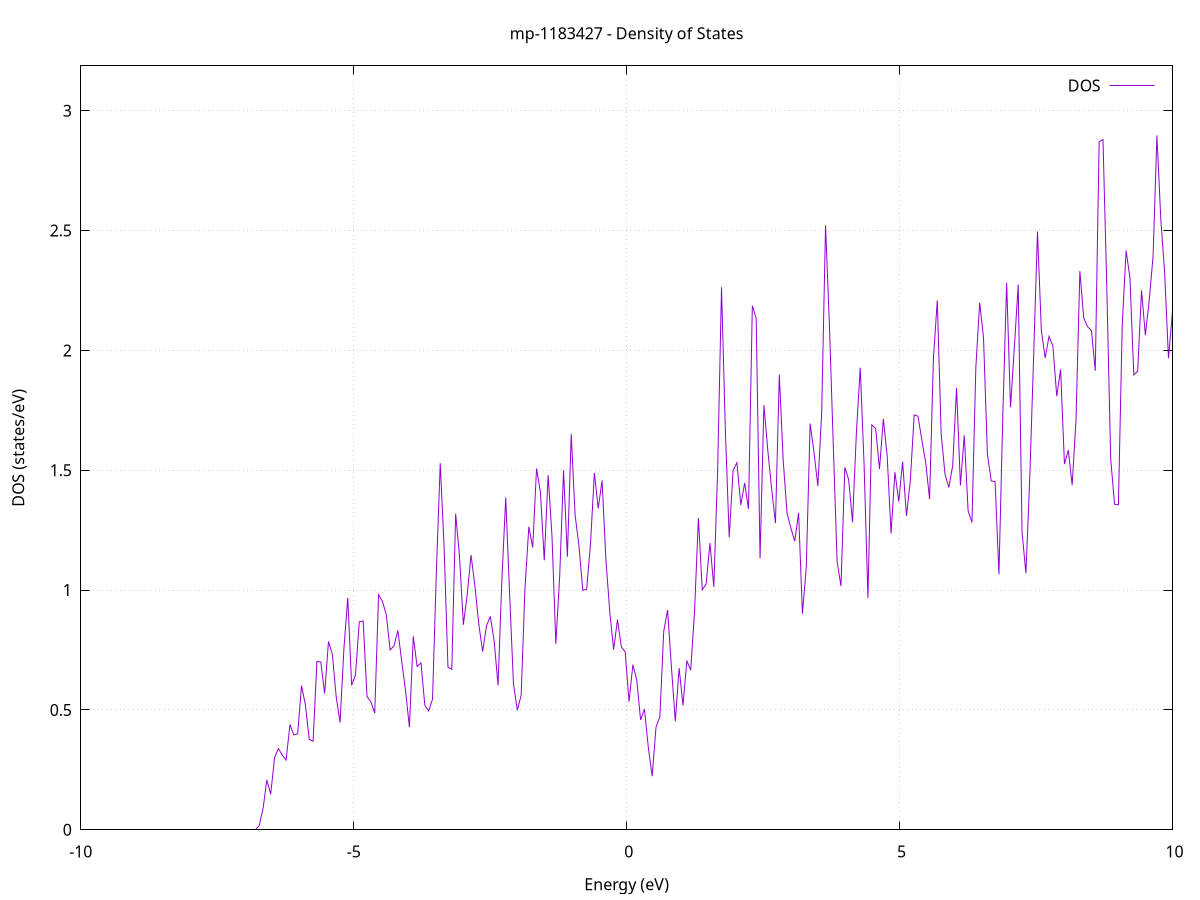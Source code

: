 set title 'mp-1183427 - Density of States'
set xlabel 'Energy (eV)'
set ylabel 'DOS (states/eV)'
set grid
set xrange [-10:10]
set yrange [0:3.187]
set xzeroaxis lt -1
set terminal png size 800,600
set output 'mp-1183427_dos_gnuplot.png'
plot '-' using 1:2 with lines title 'DOS'
-102.170900 0.000000
-102.100300 0.000000
-102.029700 0.000000
-101.959100 0.000000
-101.888500 0.000000
-101.817900 0.000000
-101.747300 0.000000
-101.676800 0.000000
-101.606200 0.000000
-101.535600 0.000000
-101.465000 0.000000
-101.394400 0.000000
-101.323800 0.000000
-101.253200 0.000000
-101.182600 0.000000
-101.112000 0.000000
-101.041400 0.000000
-100.970800 0.000000
-100.900300 0.000000
-100.829700 0.000000
-100.759100 0.000000
-100.688500 0.000000
-100.617900 0.000000
-100.547300 0.000000
-100.476700 0.000000
-100.406100 0.000000
-100.335500 0.000000
-100.264900 0.000000
-100.194400 0.000000
-100.123800 0.000000
-100.053200 0.000000
-99.982600 0.000000
-99.912000 0.000000
-99.841400 0.000000
-99.770800 0.000000
-99.700200 0.000000
-99.629600 0.000000
-99.559000 0.000000
-99.488500 0.000000
-99.417900 0.000000
-99.347300 0.000000
-99.276700 0.000000
-99.206100 0.000000
-99.135500 0.000000
-99.064900 0.000000
-98.994300 0.000000
-98.923700 0.000000
-98.853100 0.000000
-98.782500 0.000000
-98.712000 0.000000
-98.641400 0.000000
-98.570800 0.000000
-98.500200 0.000000
-98.429600 0.000000
-98.359000 0.000000
-98.288400 0.000000
-98.217800 0.000000
-98.147200 0.000000
-98.076600 0.000000
-98.006100 0.000000
-97.935500 0.000000
-97.864900 0.000000
-97.794300 0.000000
-97.723700 0.000000
-97.653100 0.000000
-97.582500 0.000000
-97.511900 0.000000
-97.441300 0.000000
-97.370700 0.000000
-97.300200 0.000000
-97.229600 0.000000
-97.159000 0.000000
-97.088400 0.000000
-97.017800 0.000000
-96.947200 0.000000
-96.876600 0.000000
-96.806000 0.000000
-96.735400 0.000000
-96.664800 0.000000
-96.594200 0.000000
-96.523700 0.000000
-96.453100 0.000000
-96.382500 0.000000
-96.311900 0.000000
-96.241300 0.000000
-96.170700 0.000000
-96.100100 0.000000
-96.029500 0.000000
-95.958900 0.000000
-95.888300 0.001900
-95.817800 0.978700
-95.747200 15.205100
-95.676600 11.728300
-95.606000 0.418000
-95.535400 0.000400
-95.464800 0.000000
-95.394200 0.000000
-95.323600 0.000000
-95.253000 0.000000
-95.182400 0.000000
-95.111900 0.000000
-95.041300 0.000000
-94.970700 0.000000
-94.900100 0.000000
-94.829500 0.000000
-94.758900 0.000000
-94.688300 0.000000
-94.617700 0.000000
-94.547100 0.000000
-94.476500 0.000000
-94.405900 0.000000
-94.335400 0.000000
-94.264800 0.000000
-94.194200 0.000000
-94.123600 0.000000
-94.053000 0.000000
-93.982400 0.000000
-93.911800 0.000000
-93.841200 0.000000
-93.770600 0.000000
-93.700000 0.000000
-93.629500 0.000000
-93.558900 0.000000
-93.488300 0.000000
-93.417700 0.000000
-93.347100 0.000000
-93.276500 0.000000
-93.205900 0.000000
-93.135300 0.000000
-93.064700 0.000000
-92.994100 0.000000
-92.923600 0.000000
-92.853000 0.000000
-92.782400 0.000000
-92.711800 0.000000
-92.641200 0.000000
-92.570600 0.000000
-92.500000 0.000000
-92.429400 0.000000
-92.358800 0.000000
-92.288200 0.000000
-92.217600 0.000000
-92.147100 0.000000
-92.076500 0.000000
-92.005900 0.000000
-91.935300 0.000000
-91.864700 0.000000
-91.794100 0.000000
-91.723500 0.000000
-91.652900 0.000000
-91.582300 0.000000
-91.511700 0.000000
-91.441200 0.000000
-91.370600 0.000000
-91.300000 0.000000
-91.229400 0.000000
-91.158800 0.000000
-91.088200 0.000000
-91.017600 0.000000
-90.947000 0.000000
-90.876400 0.000000
-90.805800 0.000000
-90.735300 0.000000
-90.664700 0.000000
-90.594100 0.000000
-90.523500 0.000000
-90.452900 0.000000
-90.382300 0.000000
-90.311700 0.000000
-90.241100 0.000000
-90.170500 0.000000
-90.099900 0.000000
-90.029300 0.000000
-89.958800 0.000000
-89.888200 0.000000
-89.817600 0.000000
-89.747000 0.000000
-89.676400 0.000000
-89.605800 0.000000
-89.535200 0.000000
-89.464600 0.000000
-89.394000 0.000000
-89.323400 0.000000
-89.252900 0.000000
-89.182300 0.000000
-89.111700 0.000000
-89.041100 0.000000
-88.970500 0.000000
-88.899900 0.000000
-88.829300 0.000000
-88.758700 0.000000
-88.688100 0.000000
-88.617500 0.000000
-88.547000 0.000000
-88.476400 0.000000
-88.405800 0.000000
-88.335200 0.000000
-88.264600 0.000000
-88.194000 0.000000
-88.123400 0.000000
-88.052800 0.000000
-87.982200 0.000000
-87.911600 0.000000
-87.841000 0.000000
-87.770500 0.000000
-87.699900 0.000000
-87.629300 0.000000
-87.558700 0.000000
-87.488100 0.000000
-87.417500 0.000000
-87.346900 0.000000
-87.276300 0.000000
-87.205700 0.000000
-87.135100 0.000000
-87.064600 0.000000
-86.994000 0.000000
-86.923400 0.000000
-86.852800 0.000000
-86.782200 0.000000
-86.711600 0.000000
-86.641000 0.000000
-86.570400 0.000000
-86.499800 0.000000
-86.429200 0.000000
-86.358700 0.000000
-86.288100 0.000000
-86.217500 0.000000
-86.146900 0.000000
-86.076300 0.000000
-86.005700 0.000000
-85.935100 0.000000
-85.864500 0.000000
-85.793900 0.000000
-85.723300 0.000000
-85.652800 0.000000
-85.582200 0.000000
-85.511600 0.000000
-85.441000 0.000000
-85.370400 0.000000
-85.299800 0.000000
-85.229200 0.000000
-85.158600 0.000000
-85.088000 0.000000
-85.017400 0.000000
-84.946800 0.000000
-84.876300 0.000000
-84.805700 0.000000
-84.735100 0.000000
-84.664500 0.000000
-84.593900 0.000000
-84.523300 0.000000
-84.452700 0.000000
-84.382100 0.000000
-84.311500 0.000000
-84.240900 0.000000
-84.170400 0.000000
-84.099800 0.000000
-84.029200 0.000000
-83.958600 0.000000
-83.888000 0.000000
-83.817400 0.000000
-83.746800 0.000000
-83.676200 0.000000
-83.605600 0.000000
-83.535000 0.000000
-83.464500 0.000000
-83.393900 0.000000
-83.323300 0.000000
-83.252700 0.000000
-83.182100 0.000000
-83.111500 0.000000
-83.040900 0.000000
-82.970300 0.000000
-82.899700 0.000000
-82.829100 0.000000
-82.758500 0.000000
-82.688000 0.000000
-82.617400 0.000000
-82.546800 0.000000
-82.476200 0.000000
-82.405600 0.000000
-82.335000 0.000000
-82.264400 0.000000
-82.193800 0.000000
-82.123200 0.000000
-82.052600 0.000000
-81.982100 0.000000
-81.911500 0.000000
-81.840900 0.000000
-81.770300 0.000000
-81.699700 0.000000
-81.629100 0.000000
-81.558500 0.000000
-81.487900 0.000000
-81.417300 0.000000
-81.346700 0.000000
-81.276200 0.000000
-81.205600 0.000000
-81.135000 0.000000
-81.064400 0.000000
-80.993800 0.000000
-80.923200 0.000000
-80.852600 0.000000
-80.782000 0.000000
-80.711400 0.000000
-80.640800 0.000000
-80.570200 0.000000
-80.499700 0.000000
-80.429100 0.000000
-80.358500 0.000000
-80.287900 0.000000
-80.217300 0.000000
-80.146700 0.000000
-80.076100 0.000000
-80.005500 0.000000
-79.934900 0.000000
-79.864300 0.000000
-79.793800 0.000000
-79.723200 0.000000
-79.652600 0.000000
-79.582000 0.000000
-79.511400 0.000000
-79.440800 0.000000
-79.370200 0.000000
-79.299600 0.000000
-79.229000 0.000000
-79.158400 0.000000
-79.087900 0.000000
-79.017300 0.000000
-78.946700 0.000000
-78.876100 0.000000
-78.805500 0.000000
-78.734900 0.000000
-78.664300 0.000000
-78.593700 0.000000
-78.523100 0.000000
-78.452500 0.000000
-78.381900 0.000000
-78.311400 0.000000
-78.240800 0.000000
-78.170200 0.000000
-78.099600 0.000000
-78.029000 0.000000
-77.958400 0.000000
-77.887800 0.000000
-77.817200 0.000000
-77.746600 0.000000
-77.676000 0.000000
-77.605500 0.000000
-77.534900 0.000000
-77.464300 0.000000
-77.393700 0.000000
-77.323100 0.000000
-77.252500 0.000000
-77.181900 0.000000
-77.111300 0.000000
-77.040700 0.000000
-76.970100 0.000000
-76.899600 0.000000
-76.829000 0.000000
-76.758400 0.000000
-76.687800 0.000000
-76.617200 0.000000
-76.546600 0.000000
-76.476000 0.000000
-76.405400 0.000000
-76.334800 0.000000
-76.264200 0.000000
-76.193600 0.000000
-76.123100 0.000000
-76.052500 0.000000
-75.981900 0.000000
-75.911300 0.000000
-75.840700 0.000000
-75.770100 0.000000
-75.699500 0.000000
-75.628900 0.000000
-75.558300 0.000000
-75.487700 0.000000
-75.417200 0.000000
-75.346600 0.000000
-75.276000 0.000000
-75.205400 0.000000
-75.134800 0.000000
-75.064200 0.000000
-74.993600 0.000000
-74.923000 0.000000
-74.852400 0.000000
-74.781800 0.000000
-74.711300 0.000000
-74.640700 0.000000
-74.570100 0.000000
-74.499500 0.000000
-74.428900 0.000000
-74.358300 0.000000
-74.287700 0.000000
-74.217100 0.000000
-74.146500 0.000000
-74.075900 0.000000
-74.005300 0.000000
-73.934800 0.000000
-73.864200 0.000000
-73.793600 0.000000
-73.723000 0.000000
-73.652400 0.000000
-73.581800 0.000000
-73.511200 0.000000
-73.440600 0.000000
-73.370000 0.000000
-73.299400 0.000000
-73.228900 0.000000
-73.158300 0.000000
-73.087700 0.000000
-73.017100 0.000000
-72.946500 0.000000
-72.875900 0.000000
-72.805300 0.000000
-72.734700 0.000000
-72.664100 0.000000
-72.593500 0.000000
-72.523000 0.000000
-72.452400 0.000000
-72.381800 0.000000
-72.311200 0.000000
-72.240600 0.000000
-72.170000 0.000000
-72.099400 0.000000
-72.028800 0.000000
-71.958200 0.000000
-71.887600 0.000000
-71.817000 0.000000
-71.746500 0.000000
-71.675900 0.000000
-71.605300 0.000000
-71.534700 0.000000
-71.464100 0.000000
-71.393500 0.000000
-71.322900 0.000000
-71.252300 0.000000
-71.181700 0.000000
-71.111100 0.000000
-71.040600 0.000000
-70.970000 0.000000
-70.899400 0.000000
-70.828800 0.000000
-70.758200 0.000000
-70.687600 0.000000
-70.617000 0.000000
-70.546400 0.000000
-70.475800 0.000000
-70.405200 0.000000
-70.334700 0.000000
-70.264100 0.000000
-70.193500 0.000000
-70.122900 0.000000
-70.052300 0.000000
-69.981700 0.000000
-69.911100 0.000000
-69.840500 0.000000
-69.769900 0.000000
-69.699300 0.000000
-69.628700 0.000000
-69.558200 0.000000
-69.487600 0.000000
-69.417000 0.000000
-69.346400 0.000000
-69.275800 0.000000
-69.205200 0.000000
-69.134600 0.000000
-69.064000 0.000000
-68.993400 0.000000
-68.922800 0.000000
-68.852300 0.000000
-68.781700 0.000000
-68.711100 0.000000
-68.640500 0.000000
-68.569900 0.000000
-68.499300 0.000000
-68.428700 0.000000
-68.358100 0.000000
-68.287500 0.000000
-68.216900 0.000000
-68.146400 0.000000
-68.075800 0.000000
-68.005200 0.000000
-67.934600 0.000000
-67.864000 0.000000
-67.793400 0.000000
-67.722800 0.000000
-67.652200 0.000000
-67.581600 0.000000
-67.511000 0.000000
-67.440400 0.000000
-67.369900 0.000000
-67.299300 0.000000
-67.228700 0.000000
-67.158100 0.000000
-67.087500 0.000000
-67.016900 0.000000
-66.946300 0.000000
-66.875700 0.000000
-66.805100 0.000000
-66.734500 0.000000
-66.664000 0.000000
-66.593400 0.000000
-66.522800 0.000000
-66.452200 0.000000
-66.381600 0.000000
-66.311000 0.000000
-66.240400 0.000000
-66.169800 0.000000
-66.099200 0.000000
-66.028600 0.000000
-65.958100 0.000000
-65.887500 0.000000
-65.816900 0.000000
-65.746300 0.000000
-65.675700 0.000000
-65.605100 0.000000
-65.534500 0.000000
-65.463900 0.000000
-65.393300 0.000000
-65.322700 0.000000
-65.252100 0.000000
-65.181600 0.000000
-65.111000 0.000000
-65.040400 0.000000
-64.969800 0.000000
-64.899200 0.000000
-64.828600 0.000000
-64.758000 0.000000
-64.687400 0.000000
-64.616800 0.000000
-64.546200 0.000000
-64.475700 0.000000
-64.405100 0.000000
-64.334500 0.000000
-64.263900 0.000000
-64.193300 0.000000
-64.122700 0.000000
-64.052100 0.000000
-63.981500 0.000000
-63.910900 0.000000
-63.840300 0.000000
-63.769800 0.000000
-63.699200 0.000000
-63.628600 0.000000
-63.558000 0.000000
-63.487400 0.000000
-63.416800 0.000000
-63.346200 0.000000
-63.275600 0.000000
-63.205000 0.000000
-63.134400 0.000000
-63.063800 0.000000
-62.993300 0.000000
-62.922700 0.000000
-62.852100 0.000000
-62.781500 0.000000
-62.710900 0.000000
-62.640300 0.000000
-62.569700 0.000000
-62.499100 0.000000
-62.428500 0.000000
-62.357900 0.000000
-62.287400 0.000000
-62.216800 0.000000
-62.146200 0.000000
-62.075600 0.000000
-62.005000 0.000000
-61.934400 0.000000
-61.863800 0.000000
-61.793200 0.000000
-61.722600 0.000000
-61.652000 0.000000
-61.581500 0.000000
-61.510900 0.000000
-61.440300 0.000000
-61.369700 0.000000
-61.299100 0.000000
-61.228500 0.000000
-61.157900 0.000000
-61.087300 0.000000
-61.016700 0.000000
-60.946100 0.000000
-60.875500 0.000000
-60.805000 0.000000
-60.734400 0.000000
-60.663800 0.000000
-60.593200 0.000000
-60.522600 0.000000
-60.452000 0.000000
-60.381400 0.000000
-60.310800 0.000000
-60.240200 0.000000
-60.169600 0.000000
-60.099100 0.000000
-60.028500 0.000000
-59.957900 0.000000
-59.887300 0.000000
-59.816700 0.000000
-59.746100 0.000000
-59.675500 0.000000
-59.604900 0.000000
-59.534300 0.000000
-59.463700 0.000000
-59.393200 0.000000
-59.322600 0.000000
-59.252000 0.000000
-59.181400 0.000000
-59.110800 0.000000
-59.040200 0.000000
-58.969600 0.000000
-58.899000 0.000000
-58.828400 0.000000
-58.757800 0.000000
-58.687200 0.000000
-58.616700 0.000000
-58.546100 0.000000
-58.475500 0.000000
-58.404900 0.000000
-58.334300 0.000000
-58.263700 0.000000
-58.193100 0.000000
-58.122500 0.000000
-58.051900 0.000000
-57.981300 0.000000
-57.910800 0.000000
-57.840200 0.000000
-57.769600 0.000000
-57.699000 0.000000
-57.628400 0.000000
-57.557800 0.000000
-57.487200 0.000000
-57.416600 0.000000
-57.346000 0.000000
-57.275400 0.000000
-57.204900 0.000000
-57.134300 0.000000
-57.063700 0.000000
-56.993100 0.000000
-56.922500 0.000000
-56.851900 0.000000
-56.781300 0.000000
-56.710700 0.000000
-56.640100 0.000000
-56.569500 0.000000
-56.498900 0.000000
-56.428400 0.000000
-56.357800 0.000000
-56.287200 0.000000
-56.216600 0.000000
-56.146000 0.000000
-56.075400 0.000000
-56.004800 0.000000
-55.934200 0.000000
-55.863600 0.000000
-55.793000 0.000000
-55.722500 0.000000
-55.651900 0.000000
-55.581300 0.000000
-55.510700 0.000000
-55.440100 0.000000
-55.369500 0.000000
-55.298900 0.000000
-55.228300 0.000000
-55.157700 0.000000
-55.087100 0.000000
-55.016600 0.000000
-54.946000 0.000000
-54.875400 0.000000
-54.804800 0.000000
-54.734200 0.000000
-54.663600 0.000000
-54.593000 0.000000
-54.522400 0.000000
-54.451800 0.000000
-54.381200 0.000000
-54.310600 0.000000
-54.240100 0.000000
-54.169500 0.000000
-54.098900 0.000000
-54.028300 0.000000
-53.957700 0.000000
-53.887100 0.000000
-53.816500 0.000000
-53.745900 0.000000
-53.675300 0.000000
-53.604700 0.000000
-53.534200 0.000000
-53.463600 0.000000
-53.393000 0.000000
-53.322400 0.000000
-53.251800 0.000000
-53.181200 0.000000
-53.110600 0.000000
-53.040000 0.000000
-52.969400 0.000000
-52.898800 0.000000
-52.828300 0.000000
-52.757700 0.000000
-52.687100 0.000000
-52.616500 0.000000
-52.545900 0.000000
-52.475300 0.000000
-52.404700 0.000000
-52.334100 0.000000
-52.263500 0.000000
-52.192900 0.000000
-52.122300 0.000000
-52.051800 0.000000
-51.981200 0.000000
-51.910600 0.000000
-51.840000 0.000000
-51.769400 0.000000
-51.698800 0.000000
-51.628200 0.000000
-51.557600 0.000000
-51.487000 0.000000
-51.416400 0.000000
-51.345900 0.000000
-51.275300 0.000000
-51.204700 0.000000
-51.134100 0.000000
-51.063500 0.000000
-50.992900 0.000000
-50.922300 0.000000
-50.851700 0.000000
-50.781100 0.000000
-50.710500 0.000000
-50.640000 0.000000
-50.569400 0.000000
-50.498800 0.000000
-50.428200 0.000000
-50.357600 0.000000
-50.287000 0.000000
-50.216400 0.000000
-50.145800 0.000000
-50.075200 0.000000
-50.004600 0.000000
-49.934000 0.000000
-49.863500 0.000000
-49.792900 0.000000
-49.722300 0.000000
-49.651700 0.000000
-49.581100 0.000000
-49.510500 0.000000
-49.439900 0.000000
-49.369300 0.000000
-49.298700 0.000000
-49.228100 0.000000
-49.157600 0.000000
-49.087000 0.000000
-49.016400 0.000000
-48.945800 0.000000
-48.875200 0.000000
-48.804600 0.000000
-48.734000 0.000000
-48.663400 0.000000
-48.592800 0.000000
-48.522200 0.000000
-48.451700 0.000000
-48.381100 0.000000
-48.310500 0.000000
-48.239900 0.000000
-48.169300 0.000000
-48.098700 0.000000
-48.028100 0.000000
-47.957500 0.000000
-47.886900 0.000000
-47.816300 0.000000
-47.745700 0.000000
-47.675200 0.000000
-47.604600 0.000000
-47.534000 0.000000
-47.463400 0.000000
-47.392800 0.000000
-47.322200 0.000000
-47.251600 0.000000
-47.181000 0.000000
-47.110400 0.000000
-47.039800 0.000000
-46.969300 0.000000
-46.898700 0.000000
-46.828100 0.000000
-46.757500 0.000000
-46.686900 0.000000
-46.616300 0.000000
-46.545700 0.000000
-46.475100 0.000000
-46.404500 0.000000
-46.333900 0.000000
-46.263400 0.000000
-46.192800 0.000000
-46.122200 0.000000
-46.051600 0.000000
-45.981000 0.000000
-45.910400 0.000000
-45.839800 0.000000
-45.769200 0.000000
-45.698600 0.000000
-45.628000 0.000000
-45.557400 0.000000
-45.486900 0.000000
-45.416300 0.000000
-45.345700 0.000000
-45.275100 0.000000
-45.204500 0.000000
-45.133900 0.000000
-45.063300 0.000000
-44.992700 0.000000
-44.922100 0.000000
-44.851500 0.000000
-44.781000 0.000000
-44.710400 0.000000
-44.639800 0.000000
-44.569200 0.000000
-44.498600 0.000000
-44.428000 0.000000
-44.357400 0.000000
-44.286800 0.000000
-44.216200 0.000000
-44.145600 0.000000
-44.075100 0.000000
-44.004500 0.000000
-43.933900 0.000000
-43.863300 0.000000
-43.792700 0.000000
-43.722100 0.000000
-43.651500 0.000000
-43.580900 0.000000
-43.510300 0.000000
-43.439700 0.000000
-43.369100 0.000000
-43.298600 0.000000
-43.228000 0.000000
-43.157400 0.000000
-43.086800 0.000000
-43.016200 0.000000
-42.945600 0.000000
-42.875000 0.000000
-42.804400 0.000000
-42.733800 0.000000
-42.663200 0.000000
-42.592700 0.000000
-42.522100 0.000000
-42.451500 0.000000
-42.380900 0.000000
-42.310300 0.000000
-42.239700 0.000000
-42.169100 0.000000
-42.098500 0.000000
-42.027900 0.000000
-41.957300 0.000000
-41.886800 0.000000
-41.816200 0.000000
-41.745600 0.000000
-41.675000 0.000000
-41.604400 0.000000
-41.533800 0.000000
-41.463200 0.000000
-41.392600 0.000000
-41.322000 0.000000
-41.251400 0.000000
-41.180900 0.000000
-41.110300 0.000000
-41.039700 0.000000
-40.969100 0.000000
-40.898500 0.000000
-40.827900 0.000000
-40.757300 0.000000
-40.686700 0.000000
-40.616100 0.000000
-40.545500 0.000000
-40.474900 0.000000
-40.404400 0.000000
-40.333800 0.000000
-40.263200 0.000000
-40.192600 0.000000
-40.122000 0.000000
-40.051400 0.000000
-39.980800 0.000000
-39.910200 0.000000
-39.839600 0.000000
-39.769000 0.000000
-39.698500 0.000000
-39.627900 0.000000
-39.557300 0.000000
-39.486700 0.000000
-39.416100 0.000000
-39.345500 0.000000
-39.274900 0.000000
-39.204300 0.000000
-39.133700 0.000000
-39.063100 0.000000
-38.992600 0.000000
-38.922000 0.000000
-38.851400 0.000000
-38.780800 0.000000
-38.710200 0.000000
-38.639600 0.000000
-38.569000 0.000000
-38.498400 0.000000
-38.427800 0.000000
-38.357200 0.000000
-38.286600 0.000000
-38.216100 0.000000
-38.145500 0.000000
-38.074900 0.000000
-38.004300 0.000000
-37.933700 0.000000
-37.863100 0.000000
-37.792500 0.000000
-37.721900 0.000000
-37.651300 0.000000
-37.580700 0.000000
-37.510200 0.000000
-37.439600 0.000000
-37.369000 0.000000
-37.298400 0.000000
-37.227800 0.000000
-37.157200 0.000000
-37.086600 0.000000
-37.016000 0.000000
-36.945400 0.000000
-36.874800 0.000000
-36.804300 0.000000
-36.733700 0.000000
-36.663100 0.000000
-36.592500 0.000000
-36.521900 0.000000
-36.451300 0.000000
-36.380700 0.000000
-36.310100 0.000000
-36.239500 0.000000
-36.168900 0.000000
-36.098300 0.000000
-36.027800 0.000000
-35.957200 0.000000
-35.886600 0.000000
-35.816000 0.000000
-35.745400 0.000000
-35.674800 0.000000
-35.604200 0.000000
-35.533600 0.000000
-35.463000 0.000000
-35.392400 0.000000
-35.321900 0.000000
-35.251300 0.000000
-35.180700 0.000000
-35.110100 0.000000
-35.039500 0.000000
-34.968900 0.000000
-34.898300 0.000000
-34.827700 0.000000
-34.757100 0.000000
-34.686500 0.000000
-34.616000 0.000000
-34.545400 0.000000
-34.474800 0.000000
-34.404200 0.000000
-34.333600 0.000000
-34.263000 0.000000
-34.192400 0.000000
-34.121800 0.000000
-34.051200 0.000000
-33.980600 0.000000
-33.910000 0.000000
-33.839500 0.000000
-33.768900 0.000000
-33.698300 0.000000
-33.627700 0.000000
-33.557100 0.000000
-33.486500 0.000000
-33.415900 0.000000
-33.345300 0.000000
-33.274700 0.000000
-33.204100 0.000000
-33.133600 0.000000
-33.063000 0.000000
-32.992400 0.000000
-32.921800 0.000000
-32.851200 0.000000
-32.780600 0.000000
-32.710000 0.000000
-32.639400 0.000000
-32.568800 0.000000
-32.498200 0.000000
-32.427700 0.000000
-32.357100 0.000000
-32.286500 0.000000
-32.215900 0.000000
-32.145300 0.000000
-32.074700 0.000000
-32.004100 0.000000
-31.933500 0.000000
-31.862900 0.000000
-31.792300 0.000000
-31.721700 0.000000
-31.651200 0.000000
-31.580600 0.000000
-31.510000 0.000000
-31.439400 0.000000
-31.368800 0.000000
-31.298200 0.000000
-31.227600 0.000000
-31.157000 0.000000
-31.086400 0.000000
-31.015800 0.000000
-30.945300 0.000000
-30.874700 0.000000
-30.804100 0.000000
-30.733500 0.000000
-30.662900 0.000000
-30.592300 0.000000
-30.521700 0.000000
-30.451100 0.000000
-30.380500 0.000000
-30.309900 0.000000
-30.239400 0.000000
-30.168800 0.000000
-30.098200 0.000000
-30.027600 0.000000
-29.957000 0.000000
-29.886400 0.000000
-29.815800 0.000000
-29.745200 0.000000
-29.674600 0.000000
-29.604000 0.000000
-29.533400 0.000000
-29.462900 0.000000
-29.392300 0.000000
-29.321700 0.000000
-29.251100 0.000000
-29.180500 0.000000
-29.109900 0.000000
-29.039300 0.000000
-28.968700 0.000000
-28.898100 0.000000
-28.827500 0.000000
-28.757000 0.000000
-28.686400 0.000000
-28.615800 0.000000
-28.545200 0.000000
-28.474600 0.000000
-28.404000 0.000000
-28.333400 0.000000
-28.262800 0.000000
-28.192200 0.000000
-28.121600 0.000000
-28.051100 0.000000
-27.980500 0.000000
-27.909900 0.000000
-27.839300 0.000000
-27.768700 0.000000
-27.698100 0.000000
-27.627500 0.000000
-27.556900 0.000000
-27.486300 0.000000
-27.415700 0.000000
-27.345100 0.000000
-27.274600 0.000000
-27.204000 0.000000
-27.133400 0.000000
-27.062800 0.000000
-26.992200 0.000000
-26.921600 0.000000
-26.851000 0.000000
-26.780400 0.000000
-26.709800 0.000000
-26.639200 0.000000
-26.568700 0.000000
-26.498100 0.000000
-26.427500 0.000000
-26.356900 0.000000
-26.286300 0.000000
-26.215700 0.000000
-26.145100 0.000000
-26.074500 0.000000
-26.003900 0.000000
-25.933300 0.000000
-25.862800 0.000000
-25.792200 0.000000
-25.721600 0.000000
-25.651000 0.000000
-25.580400 0.000000
-25.509800 0.000000
-25.439200 0.000000
-25.368600 0.000000
-25.298000 0.000000
-25.227400 0.000000
-25.156800 0.000000
-25.086300 0.000000
-25.015700 0.000000
-24.945100 0.000000
-24.874500 0.000000
-24.803900 0.000000
-24.733300 0.000000
-24.662700 0.000000
-24.592100 0.000000
-24.521500 0.000000
-24.450900 0.000000
-24.380400 0.000000
-24.309800 0.000000
-24.239200 0.000000
-24.168600 0.000000
-24.098000 0.000000
-24.027400 0.000000
-23.956800 0.000000
-23.886200 0.000000
-23.815600 0.000000
-23.745000 0.000000
-23.674500 0.000000
-23.603900 0.000000
-23.533300 0.000000
-23.462700 0.000000
-23.392100 0.000000
-23.321500 0.000000
-23.250900 0.000000
-23.180300 0.000000
-23.109700 0.000000
-23.039100 0.000000
-22.968500 0.000000
-22.898000 0.000000
-22.827400 0.000000
-22.756800 0.000000
-22.686200 0.000000
-22.615600 0.000000
-22.545000 0.000000
-22.474400 0.000000
-22.403800 0.000000
-22.333200 0.000000
-22.262600 0.000000
-22.192100 0.000000
-22.121500 0.000000
-22.050900 0.000000
-21.980300 0.000000
-21.909700 0.000000
-21.839100 0.000000
-21.768500 0.000000
-21.697900 0.000000
-21.627300 0.000000
-21.556700 0.000000
-21.486200 0.000000
-21.415600 0.000000
-21.345000 0.000000
-21.274400 0.000000
-21.203800 0.000000
-21.133200 0.000000
-21.062600 0.000000
-20.992000 0.000000
-20.921400 0.000000
-20.850800 0.000000
-20.780200 0.000000
-20.709700 0.000000
-20.639100 0.000000
-20.568500 0.000000
-20.497900 0.000000
-20.427300 0.000000
-20.356700 0.000000
-20.286100 0.000000
-20.215500 0.000000
-20.144900 0.000000
-20.074300 0.000000
-20.003800 0.000000
-19.933200 0.000000
-19.862600 0.000000
-19.792000 0.000000
-19.721400 0.000000
-19.650800 0.000000
-19.580200 0.000000
-19.509600 0.000000
-19.439000 0.000000
-19.368400 0.000000
-19.297900 0.000000
-19.227300 0.000000
-19.156700 0.000000
-19.086100 0.000000
-19.015500 0.000000
-18.944900 0.000000
-18.874300 0.000000
-18.803700 0.000000
-18.733100 0.000000
-18.662500 0.000000
-18.591900 0.000000
-18.521400 0.000000
-18.450800 0.000000
-18.380200 0.000000
-18.309600 0.000000
-18.239000 0.000000
-18.168400 0.000000
-18.097800 0.000000
-18.027200 0.002200
-17.956600 0.573000
-17.886000 13.385500
-17.815500 80.387200
-17.744900 132.651400
-17.674300 99.897500
-17.603700 86.852600
-17.533100 11.163700
-17.462500 0.074300
-17.391900 0.000000
-17.321300 0.000000
-17.250700 0.000000
-17.180100 0.000000
-17.109600 0.000000
-17.039000 0.000000
-16.968400 0.000000
-16.897800 0.000000
-16.827200 0.000000
-16.756600 0.000000
-16.686000 0.000000
-16.615400 0.000000
-16.544800 0.000000
-16.474200 0.000000
-16.403600 0.000000
-16.333100 0.000000
-16.262500 0.000000
-16.191900 0.000000
-16.121300 0.000000
-16.050700 0.000000
-15.980100 0.000000
-15.909500 0.000000
-15.838900 0.000000
-15.768300 0.000000
-15.697700 0.000000
-15.627200 0.000000
-15.556600 0.000000
-15.486000 0.000000
-15.415400 0.000000
-15.344800 0.000000
-15.274200 0.000000
-15.203600 0.000000
-15.133000 0.000000
-15.062400 0.000000
-14.991800 0.000000
-14.921300 0.000000
-14.850700 0.000000
-14.780100 0.000000
-14.709500 0.000000
-14.638900 0.000000
-14.568300 0.000000
-14.497700 0.000000
-14.427100 0.000000
-14.356500 0.000000
-14.285900 0.000000
-14.215300 0.000000
-14.144800 0.000000
-14.074200 0.000000
-14.003600 0.000000
-13.933000 0.000000
-13.862400 0.000000
-13.791800 0.000000
-13.721200 0.000000
-13.650600 0.000000
-13.580000 0.000000
-13.509400 0.000000
-13.438900 0.000000
-13.368300 0.000000
-13.297700 0.000000
-13.227100 0.000000
-13.156500 0.000000
-13.085900 0.000000
-13.015300 0.000000
-12.944700 0.000000
-12.874100 0.000000
-12.803500 0.000000
-12.733000 0.000000
-12.662400 0.000000
-12.591800 0.000000
-12.521200 0.000000
-12.450600 0.000000
-12.380000 0.000000
-12.309400 0.000000
-12.238800 0.000000
-12.168200 0.000000
-12.097600 0.000000
-12.027000 0.000000
-11.956500 0.000000
-11.885900 0.000000
-11.815300 0.000000
-11.744700 0.000000
-11.674100 0.000000
-11.603500 0.000000
-11.532900 0.000000
-11.462300 0.000000
-11.391700 0.000000
-11.321100 0.000000
-11.250600 0.000000
-11.180000 0.000000
-11.109400 0.000000
-11.038800 0.000000
-10.968200 0.000000
-10.897600 0.000000
-10.827000 0.000000
-10.756400 0.000000
-10.685800 0.000000
-10.615200 0.000000
-10.544700 0.000000
-10.474100 0.000000
-10.403500 0.000000
-10.332900 0.000000
-10.262300 0.000000
-10.191700 0.000000
-10.121100 0.000000
-10.050500 0.000000
-9.979900 0.000000
-9.909300 0.000000
-9.838700 0.000000
-9.768200 0.000000
-9.697600 0.000000
-9.627000 0.000000
-9.556400 0.000000
-9.485800 0.000000
-9.415200 0.000000
-9.344600 0.000000
-9.274000 0.000000
-9.203400 0.000000
-9.132800 0.000000
-9.062300 0.000000
-8.991700 0.000000
-8.921100 0.000000
-8.850500 0.000000
-8.779900 0.000000
-8.709300 0.000000
-8.638700 0.000000
-8.568100 0.000000
-8.497500 0.000000
-8.426900 0.000000
-8.356400 0.000000
-8.285800 0.000000
-8.215200 0.000000
-8.144600 0.000000
-8.074000 0.000000
-8.003400 0.000000
-7.932800 0.000000
-7.862200 0.000000
-7.791600 0.000000
-7.721000 0.000000
-7.650400 0.000000
-7.579900 0.000000
-7.509300 0.000000
-7.438700 0.000000
-7.368100 0.000000
-7.297500 0.000000
-7.226900 0.000000
-7.156300 0.000000
-7.085700 0.000000
-7.015100 0.000000
-6.944500 0.000000
-6.874000 0.000000
-6.803400 0.000500
-6.732800 0.016700
-6.662200 0.086400
-6.591600 0.208100
-6.521000 0.148500
-6.450400 0.300900
-6.379800 0.338900
-6.309200 0.311700
-6.238600 0.291100
-6.168100 0.438900
-6.097500 0.395800
-6.026900 0.400800
-5.956300 0.601400
-5.885700 0.521600
-5.815100 0.377900
-5.744500 0.369000
-5.673900 0.702300
-5.603300 0.699800
-5.532700 0.568600
-5.462100 0.785600
-5.391600 0.732700
-5.321000 0.554800
-5.250400 0.447400
-5.179800 0.754200
-5.109200 0.967900
-5.038600 0.603100
-4.968000 0.645600
-4.897400 0.867900
-4.826800 0.870900
-4.756200 0.555200
-4.685700 0.534300
-4.615100 0.486300
-4.544500 0.980800
-4.473900 0.952700
-4.403300 0.897500
-4.332700 0.750300
-4.262100 0.766800
-4.191500 0.831500
-4.120900 0.703600
-4.050300 0.580700
-3.979800 0.427600
-3.909200 0.807300
-3.838600 0.681200
-3.768000 0.696300
-3.697400 0.519900
-3.626800 0.495400
-3.556200 0.545000
-3.485600 1.078700
-3.415000 1.529600
-3.344400 1.182600
-3.273800 0.678600
-3.203300 0.669400
-3.132700 1.318500
-3.062100 1.142100
-2.991500 0.855300
-2.920900 0.981400
-2.850300 1.146300
-2.779700 1.017000
-2.709100 0.858400
-2.638500 0.743200
-2.567900 0.849900
-2.497400 0.890300
-2.426800 0.786900
-2.356200 0.602600
-2.285600 1.043200
-2.215000 1.386300
-2.144400 0.985700
-2.073800 0.609500
-2.003200 0.499500
-1.932600 0.560400
-1.862000 1.011000
-1.791500 1.264300
-1.720900 1.177900
-1.650300 1.507400
-1.579700 1.408200
-1.509100 1.124200
-1.438500 1.479600
-1.367900 1.225500
-1.297300 0.776000
-1.226700 1.057400
-1.156100 1.499500
-1.085500 1.139100
-1.015000 1.650600
-0.944400 1.313300
-0.873800 1.185000
-0.803200 0.999100
-0.732600 1.003500
-0.662000 1.193200
-0.591400 1.488800
-0.520800 1.340900
-0.450200 1.457400
-0.379600 1.125200
-0.309100 0.909400
-0.238500 0.751400
-0.167900 0.876800
-0.097300 0.763300
-0.026700 0.742400
0.043900 0.534400
0.114500 0.689000
0.185100 0.624900
0.255700 0.458200
0.326300 0.503000
0.396800 0.344400
0.467400 0.223300
0.538000 0.427800
0.608600 0.471900
0.679200 0.827400
0.749800 0.917000
0.820400 0.678700
0.891000 0.453100
0.961600 0.674400
1.032200 0.519000
1.102800 0.705600
1.173300 0.665900
1.243900 0.910800
1.314500 1.300500
1.385100 1.001300
1.455700 1.024700
1.526300 1.196200
1.596900 1.013600
1.667500 1.504100
1.738100 2.263400
1.808700 1.663400
1.879200 1.219500
1.949800 1.500200
2.020400 1.531400
2.091000 1.354600
2.161600 1.447100
2.232200 1.337800
2.302800 2.186200
2.373400 2.133300
2.444000 1.132800
2.514600 1.771600
2.585100 1.585100
2.655700 1.423600
2.726300 1.279500
2.796900 1.899200
2.867500 1.542500
2.938100 1.320600
3.008700 1.259100
3.079300 1.203800
3.149900 1.322200
3.220500 0.901300
3.291000 1.096600
3.361600 1.694600
3.432200 1.574700
3.502800 1.434700
3.573400 1.741000
3.644000 2.521500
3.714600 2.105900
3.785200 1.607500
3.855800 1.119300
3.926400 1.016800
3.997000 1.511700
4.067500 1.461400
4.138100 1.282900
4.208700 1.654400
4.279300 1.927700
4.349900 1.524100
4.420500 0.967400
4.491100 1.689700
4.561700 1.674100
4.632300 1.504700
4.702900 1.714400
4.773400 1.558200
4.844000 1.236700
4.914600 1.492000
4.985200 1.369200
5.055800 1.535600
5.126400 1.309500
5.197000 1.456500
5.267600 1.730900
5.338200 1.725400
5.408800 1.624400
5.479300 1.530700
5.549900 1.379500
5.620500 1.969800
5.691100 2.208500
5.761700 1.652400
5.832300 1.483200
5.902900 1.428200
5.973500 1.519700
6.044100 1.843500
6.114700 1.437000
6.185300 1.646100
6.255800 1.330500
6.326400 1.282200
6.397000 1.927700
6.467600 2.198800
6.538200 2.051800
6.608800 1.567600
6.679400 1.455500
6.750000 1.452400
6.820600 1.065900
6.891200 1.728600
6.961700 2.282000
7.032300 1.762800
7.102900 2.012700
7.173500 2.274800
7.244100 1.240800
7.314700 1.070600
7.385300 1.469900
7.455900 1.974500
7.526500 2.496100
7.597100 2.084100
7.667600 1.968600
7.738200 2.058600
7.808800 2.018100
7.879400 1.809000
7.950000 1.920300
8.020600 1.525700
8.091200 1.583800
8.161800 1.438100
8.232400 1.710900
8.303000 2.330900
8.373600 2.135300
8.444100 2.098900
8.514700 2.082500
8.585300 1.915000
8.655900 2.870000
8.726500 2.879700
8.797100 2.255700
8.867700 1.548000
8.938300 1.358200
9.008900 1.355600
9.079500 2.108300
9.150000 2.416300
9.220600 2.301900
9.291200 1.897400
9.361800 1.912800
9.432400 2.250600
9.503000 2.063200
9.573600 2.208600
9.644200 2.392400
9.714800 2.897100
9.785400 2.548800
9.855900 2.325100
9.926500 1.967200
9.997100 2.154200
10.067700 2.739600
10.138300 2.909300
10.208900 2.290200
10.279500 1.695000
10.350100 2.249200
10.420700 2.240000
10.491300 2.833100
10.561900 2.292000
10.632400 1.471900
10.703000 1.392500
10.773600 2.322400
10.844200 2.308900
10.914800 2.490800
10.985400 3.229100
11.056000 3.223000
11.126600 1.823400
11.197200 2.070800
11.267800 2.463600
11.338300 2.313600
11.408900 2.542300
11.479500 2.941300
11.550100 2.418000
11.620700 1.792700
11.691300 1.787100
11.761900 1.843400
11.832500 2.760200
11.903100 1.703400
11.973700 1.486200
12.044200 1.757000
12.114800 2.533800
12.185400 3.090400
12.256000 2.999000
12.326600 1.453100
12.397200 1.607000
12.467800 1.998100
12.538400 2.285100
12.609000 1.851700
12.679600 1.690500
12.750200 1.847900
12.820700 1.926500
12.891300 1.900400
12.961900 2.843300
13.032500 2.224800
13.103100 1.871500
13.173700 1.572100
13.244300 1.947700
13.314900 1.967000
13.385500 1.236400
13.456100 1.056100
13.526600 1.671700
13.597200 1.735800
13.667800 1.224000
13.738400 1.752300
13.809000 1.776200
13.879600 1.463900
13.950200 1.566600
14.020800 1.573700
14.091400 1.766800
14.162000 1.801800
14.232500 1.585400
14.303100 1.661600
14.373700 1.520900
14.444300 1.896100
14.514900 1.632000
14.585500 1.889200
14.656100 1.913700
14.726700 1.766300
14.797300 1.738400
14.867900 1.370200
14.938500 1.092400
15.009000 1.846200
15.079600 2.539200
15.150200 1.797100
15.220800 1.934400
15.291400 2.483600
15.362000 2.380000
15.432600 2.003400
15.503200 1.844700
15.573800 1.609900
15.644400 0.956700
15.714900 1.310100
15.785500 1.696700
15.856100 2.106000
15.926700 1.632800
15.997300 2.051100
16.067900 2.024900
16.138500 2.023600
16.209100 1.997100
16.279700 1.877400
16.350300 1.925700
16.420800 1.308800
16.491400 1.714100
16.562000 1.740300
16.632600 1.666400
16.703200 1.503100
16.773800 1.264300
16.844400 1.456700
16.915000 1.868700
16.985600 1.563500
17.056200 1.574300
17.126800 2.017300
17.197300 1.342500
17.267900 1.587800
17.338500 2.229500
17.409100 2.324100
17.479700 1.567900
17.550300 1.654100
17.620900 1.374800
17.691500 1.597400
17.762100 2.008700
17.832700 2.038800
17.903200 1.835300
17.973800 1.641700
18.044400 1.223700
18.115000 2.079900
18.185600 1.786700
18.256200 1.797300
18.326800 2.369800
18.397400 2.351700
18.468000 2.591600
18.538600 2.780000
18.609100 2.252200
18.679700 2.348100
18.750300 2.221500
18.820900 1.929500
18.891500 2.098600
18.962100 2.514700
19.032700 2.341600
19.103300 2.701400
19.173900 2.555800
19.244500 2.848900
19.315100 2.825300
19.385600 2.490400
19.456200 2.618500
19.526800 3.517100
19.597400 3.086600
19.668000 2.990600
19.738600 2.094800
19.809200 2.486600
19.879800 2.069600
19.950400 1.770900
20.021000 2.583700
20.091500 2.895500
20.162100 2.259000
20.232700 1.876700
20.303300 1.645100
20.373900 1.966500
20.444500 2.865100
20.515100 2.583400
20.585700 2.348000
20.656300 2.669700
20.726900 1.928300
20.797400 2.260000
20.868000 2.399000
20.938600 2.404700
21.009200 2.058800
21.079800 2.204000
21.150400 2.202300
21.221000 1.652800
21.291600 1.165000
21.362200 1.349800
21.432800 1.581400
21.503400 1.597500
21.573900 1.721900
21.644500 1.840800
21.715100 2.242200
21.785700 1.817000
21.856300 1.718800
21.926900 2.302600
21.997500 2.555000
22.068100 2.669300
22.138700 2.618700
22.209300 2.730100
22.279800 3.291300
22.350400 1.993600
22.421000 1.344800
22.491600 1.448200
22.562200 1.886200
22.632800 2.597100
22.703400 3.167000
22.774000 2.688300
22.844600 1.734600
22.915200 2.608700
22.985700 2.950400
23.056300 2.852000
23.126900 2.227100
23.197500 3.521600
23.268100 3.473900
23.338700 2.502900
23.409300 2.580400
23.479900 2.462300
23.550500 2.542800
23.621100 2.724600
23.691700 3.236600
23.762200 2.864300
23.832800 2.249600
23.903400 2.025100
23.974000 2.009800
24.044600 3.105900
24.115200 2.991800
24.185800 2.249700
24.256400 2.372600
24.327000 2.620500
24.397600 2.591500
24.468100 2.096100
24.538700 2.269200
24.609300 3.054900
24.679900 2.677900
24.750500 2.716100
24.821100 2.382000
24.891700 2.036900
24.962300 2.775900
25.032900 1.622600
25.103500 2.061700
25.174000 2.958400
25.244600 3.349700
25.315200 2.244900
25.385800 2.195000
25.456400 2.057700
25.527000 2.504000
25.597600 3.227900
25.668200 2.949200
25.738800 2.568000
25.809400 1.557800
25.880000 2.236600
25.950500 2.176600
26.021100 2.491400
26.091700 3.313200
26.162300 2.653200
26.232900 2.084900
26.303500 2.598100
26.374100 2.675400
26.444700 3.506500
26.515300 3.341200
26.585900 2.388900
26.656400 2.992600
26.727000 3.171500
26.797600 3.379700
26.868200 2.496000
26.938800 2.142100
27.009400 2.364900
27.080000 2.480700
27.150600 3.333100
27.221200 3.466100
27.291800 2.567000
27.362300 2.723900
27.432900 2.119500
27.503500 2.639400
27.574100 3.092000
27.644700 2.969400
27.715300 2.823400
27.785900 3.006200
27.856500 2.854100
27.927100 3.180700
27.997700 2.567900
28.068300 2.516600
28.138800 2.606100
28.209400 2.522000
28.280000 1.161600
28.350600 1.366100
28.421200 1.908100
28.491800 2.344800
28.562400 1.460400
28.633000 1.357800
28.703600 1.413600
28.774200 1.469200
28.844700 1.361500
28.915300 0.914200
28.985900 0.892100
29.056500 1.381900
29.127100 1.558200
29.197700 0.691200
29.268300 0.686700
29.338900 1.046800
29.409500 1.149900
29.480100 0.641200
29.550600 0.341400
29.621200 0.637700
29.691800 0.315000
29.762400 0.466800
29.833000 0.916700
29.903600 0.506600
29.974200 0.205400
30.044800 0.160500
30.115400 0.293900
30.186000 0.605800
30.256600 0.417200
30.327100 0.411400
30.397700 0.518800
30.468300 0.315700
30.538900 0.037200
30.609500 0.199800
30.680100 0.383200
30.750700 0.404200
30.821300 0.076100
30.891900 0.102200
30.962500 0.198500
31.033000 0.303700
31.103600 0.186900
31.174200 0.083700
31.244800 0.008300
31.315400 0.066300
31.386000 0.093000
31.456600 0.162900
31.527200 0.140900
31.597800 0.056300
31.668400 0.038500
31.738900 0.144200
31.809500 0.114700
31.880100 0.031300
31.950700 0.001000
32.021300 0.000100
32.091900 0.007600
32.162500 0.021800
32.233100 0.003300
32.303700 0.000000
32.374300 0.000000
32.444900 0.000000
32.515400 0.000500
32.586000 0.013600
32.656600 0.017600
32.727200 0.001100
32.797800 0.000000
32.868400 0.000000
32.939000 0.000000
33.009600 0.000000
33.080200 0.000000
33.150800 0.000000
33.221300 0.000000
33.291900 0.000000
33.362500 0.000000
33.433100 0.000000
33.503700 0.000000
33.574300 0.000000
33.644900 0.000000
33.715500 0.000000
33.786100 0.000000
33.856700 0.000000
33.927200 0.000000
33.997800 0.000000
34.068400 0.000000
34.139000 0.000000
34.209600 0.000000
34.280200 0.000000
34.350800 0.000000
34.421400 0.000000
34.492000 0.000000
34.562600 0.000000
34.633200 0.000000
34.703700 0.000000
34.774300 0.000000
34.844900 0.000000
34.915500 0.000000
34.986100 0.000000
35.056700 0.000000
35.127300 0.000000
35.197900 0.000000
35.268500 0.000000
35.339100 0.000000
35.409600 0.000000
35.480200 0.000000
35.550800 0.000000
35.621400 0.000000
35.692000 0.000000
35.762600 0.000000
35.833200 0.000000
35.903800 0.000000
35.974400 0.000000
36.045000 0.000000
36.115500 0.000000
36.186100 0.000000
36.256700 0.000000
36.327300 0.000000
36.397900 0.000000
36.468500 0.000000
36.539100 0.000000
36.609700 0.000000
36.680300 0.000000
36.750900 0.000000
36.821500 0.000000
36.892000 0.000000
36.962600 0.000000
37.033200 0.000000
37.103800 0.000000
37.174400 0.000000
37.245000 0.000000
37.315600 0.000000
37.386200 0.000000
37.456800 0.000000
37.527400 0.000000
37.597900 0.000000
37.668500 0.000000
37.739100 0.000000
37.809700 0.000000
37.880300 0.000000
37.950900 0.000000
38.021500 0.000000
38.092100 0.000000
38.162700 0.000000
38.233300 0.000000
38.303800 0.000000
38.374400 0.000000
38.445000 0.000000
38.515600 0.000000
38.586200 0.000000
38.656800 0.000000
38.727400 0.000000
38.798000 0.000000
38.868600 0.000000
38.939200 0.000000
39.009800 0.000000
e
